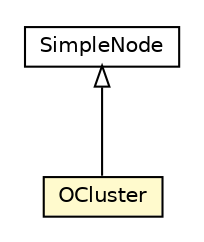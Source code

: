 #!/usr/local/bin/dot
#
# Class diagram 
# Generated by UMLGraph version R5_6-24-gf6e263 (http://www.umlgraph.org/)
#

digraph G {
	edge [fontname="Helvetica",fontsize=10,labelfontname="Helvetica",labelfontsize=10];
	node [fontname="Helvetica",fontsize=10,shape=plaintext];
	nodesep=0.25;
	ranksep=0.5;
	// com.orientechnologies.orient.core.sql.parser.SimpleNode
	c899014 [label=<<table title="com.orientechnologies.orient.core.sql.parser.SimpleNode" border="0" cellborder="1" cellspacing="0" cellpadding="2" port="p" href="./SimpleNode.html">
		<tr><td><table border="0" cellspacing="0" cellpadding="1">
<tr><td align="center" balign="center"> SimpleNode </td></tr>
		</table></td></tr>
		</table>>, URL="./SimpleNode.html", fontname="Helvetica", fontcolor="black", fontsize=10.0];
	// com.orientechnologies.orient.core.sql.parser.OCluster
	c899015 [label=<<table title="com.orientechnologies.orient.core.sql.parser.OCluster" border="0" cellborder="1" cellspacing="0" cellpadding="2" port="p" bgcolor="lemonChiffon" href="./OCluster.html">
		<tr><td><table border="0" cellspacing="0" cellpadding="1">
<tr><td align="center" balign="center"> OCluster </td></tr>
		</table></td></tr>
		</table>>, URL="./OCluster.html", fontname="Helvetica", fontcolor="black", fontsize=10.0];
	//com.orientechnologies.orient.core.sql.parser.OCluster extends com.orientechnologies.orient.core.sql.parser.SimpleNode
	c899014:p -> c899015:p [dir=back,arrowtail=empty];
}

